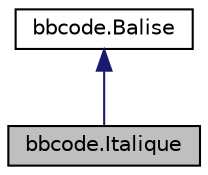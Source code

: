 digraph "bbcode.Italique"
{
 // LATEX_PDF_SIZE
  edge [fontname="Helvetica",fontsize="10",labelfontname="Helvetica",labelfontsize="10"];
  node [fontname="Helvetica",fontsize="10",shape=record];
  Node1 [label="bbcode.Italique",height=0.2,width=0.4,color="black", fillcolor="grey75", style="filled", fontcolor="black",tooltip=" "];
  Node2 -> Node1 [dir="back",color="midnightblue",fontsize="10",style="solid",fontname="Helvetica"];
  Node2 [label="bbcode.Balise",height=0.2,width=0.4,color="black", fillcolor="white", style="filled",URL="$interfacebbcode_1_1_balise.html",tooltip=" "];
}
